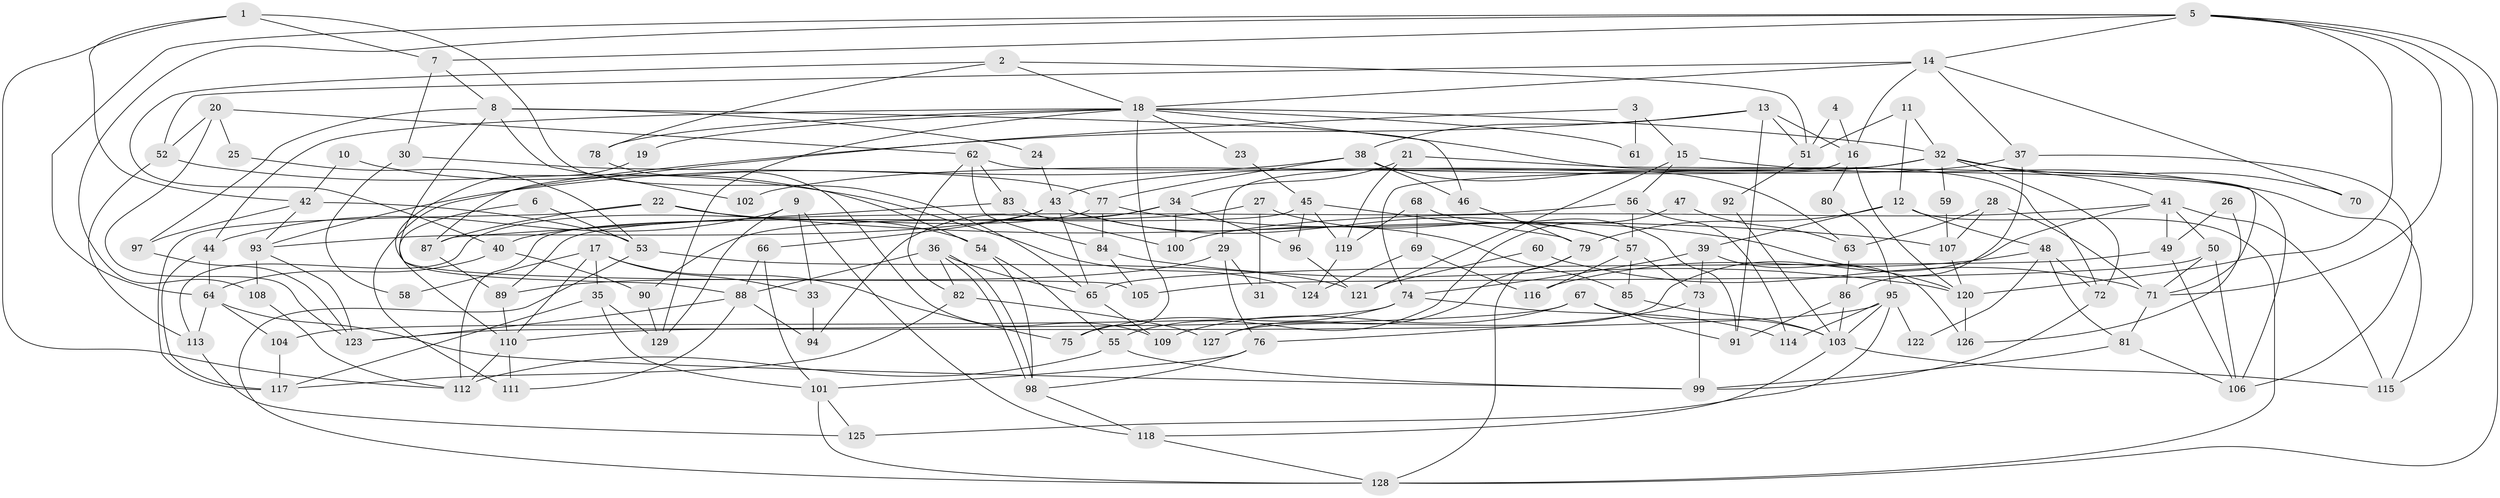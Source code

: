 // coarse degree distribution, {7: 0.12643678160919541, 4: 0.1839080459770115, 3: 0.1839080459770115, 9: 0.022988505747126436, 2: 0.10344827586206896, 5: 0.1839080459770115, 6: 0.09195402298850575, 8: 0.09195402298850575, 11: 0.011494252873563218}
// Generated by graph-tools (version 1.1) at 2025/41/03/06/25 10:41:52]
// undirected, 129 vertices, 258 edges
graph export_dot {
graph [start="1"]
  node [color=gray90,style=filled];
  1;
  2;
  3;
  4;
  5;
  6;
  7;
  8;
  9;
  10;
  11;
  12;
  13;
  14;
  15;
  16;
  17;
  18;
  19;
  20;
  21;
  22;
  23;
  24;
  25;
  26;
  27;
  28;
  29;
  30;
  31;
  32;
  33;
  34;
  35;
  36;
  37;
  38;
  39;
  40;
  41;
  42;
  43;
  44;
  45;
  46;
  47;
  48;
  49;
  50;
  51;
  52;
  53;
  54;
  55;
  56;
  57;
  58;
  59;
  60;
  61;
  62;
  63;
  64;
  65;
  66;
  67;
  68;
  69;
  70;
  71;
  72;
  73;
  74;
  75;
  76;
  77;
  78;
  79;
  80;
  81;
  82;
  83;
  84;
  85;
  86;
  87;
  88;
  89;
  90;
  91;
  92;
  93;
  94;
  95;
  96;
  97;
  98;
  99;
  100;
  101;
  102;
  103;
  104;
  105;
  106;
  107;
  108;
  109;
  110;
  111;
  112;
  113;
  114;
  115;
  116;
  117;
  118;
  119;
  120;
  121;
  122;
  123;
  124;
  125;
  126;
  127;
  128;
  129;
  1 -- 7;
  1 -- 65;
  1 -- 42;
  1 -- 112;
  2 -- 18;
  2 -- 78;
  2 -- 40;
  2 -- 51;
  3 -- 87;
  3 -- 15;
  3 -- 61;
  4 -- 51;
  4 -- 16;
  5 -- 64;
  5 -- 108;
  5 -- 7;
  5 -- 14;
  5 -- 71;
  5 -- 115;
  5 -- 120;
  5 -- 128;
  6 -- 110;
  6 -- 53;
  7 -- 8;
  7 -- 30;
  8 -- 97;
  8 -- 105;
  8 -- 24;
  8 -- 46;
  8 -- 102;
  9 -- 118;
  9 -- 44;
  9 -- 33;
  9 -- 129;
  10 -- 54;
  10 -- 42;
  11 -- 12;
  11 -- 32;
  11 -- 51;
  12 -- 128;
  12 -- 39;
  12 -- 48;
  12 -- 79;
  13 -- 38;
  13 -- 51;
  13 -- 16;
  13 -- 91;
  13 -- 111;
  14 -- 37;
  14 -- 16;
  14 -- 18;
  14 -- 52;
  14 -- 70;
  15 -- 121;
  15 -- 56;
  15 -- 115;
  16 -- 29;
  16 -- 80;
  16 -- 120;
  17 -- 33;
  17 -- 110;
  17 -- 35;
  17 -- 58;
  17 -- 75;
  18 -- 32;
  18 -- 19;
  18 -- 23;
  18 -- 44;
  18 -- 61;
  18 -- 72;
  18 -- 75;
  18 -- 78;
  18 -- 129;
  19 -- 88;
  20 -- 123;
  20 -- 62;
  20 -- 25;
  20 -- 52;
  21 -- 119;
  21 -- 71;
  21 -- 34;
  22 -- 54;
  22 -- 117;
  22 -- 87;
  22 -- 107;
  23 -- 45;
  24 -- 43;
  25 -- 53;
  26 -- 126;
  26 -- 49;
  27 -- 57;
  27 -- 40;
  27 -- 31;
  28 -- 71;
  28 -- 107;
  28 -- 63;
  29 -- 76;
  29 -- 31;
  29 -- 89;
  30 -- 77;
  30 -- 58;
  32 -- 72;
  32 -- 41;
  32 -- 59;
  32 -- 70;
  32 -- 74;
  32 -- 102;
  33 -- 94;
  34 -- 90;
  34 -- 94;
  34 -- 96;
  34 -- 100;
  35 -- 129;
  35 -- 101;
  35 -- 117;
  36 -- 88;
  36 -- 98;
  36 -- 98;
  36 -- 65;
  36 -- 82;
  37 -- 86;
  37 -- 43;
  37 -- 106;
  38 -- 46;
  38 -- 77;
  38 -- 63;
  38 -- 93;
  39 -- 73;
  39 -- 74;
  39 -- 126;
  40 -- 64;
  40 -- 90;
  41 -- 127;
  41 -- 115;
  41 -- 49;
  41 -- 50;
  41 -- 100;
  42 -- 93;
  42 -- 53;
  42 -- 97;
  43 -- 65;
  43 -- 57;
  43 -- 66;
  43 -- 85;
  43 -- 93;
  44 -- 117;
  44 -- 64;
  45 -- 79;
  45 -- 112;
  45 -- 96;
  45 -- 119;
  46 -- 79;
  47 -- 63;
  47 -- 55;
  48 -- 72;
  48 -- 81;
  48 -- 116;
  48 -- 122;
  49 -- 106;
  49 -- 65;
  50 -- 106;
  50 -- 71;
  50 -- 105;
  51 -- 92;
  52 -- 113;
  52 -- 124;
  53 -- 128;
  53 -- 121;
  54 -- 98;
  54 -- 55;
  55 -- 99;
  55 -- 112;
  56 -- 89;
  56 -- 114;
  56 -- 57;
  57 -- 85;
  57 -- 73;
  57 -- 116;
  59 -- 107;
  60 -- 121;
  60 -- 71;
  62 -- 84;
  62 -- 106;
  62 -- 82;
  62 -- 83;
  63 -- 86;
  64 -- 104;
  64 -- 99;
  64 -- 113;
  65 -- 109;
  66 -- 88;
  66 -- 101;
  67 -- 91;
  67 -- 103;
  67 -- 109;
  67 -- 110;
  68 -- 69;
  68 -- 91;
  68 -- 119;
  69 -- 116;
  69 -- 124;
  71 -- 81;
  72 -- 99;
  73 -- 99;
  73 -- 76;
  74 -- 75;
  74 -- 104;
  74 -- 114;
  76 -- 101;
  76 -- 98;
  77 -- 113;
  77 -- 120;
  77 -- 84;
  78 -- 109;
  79 -- 128;
  79 -- 127;
  80 -- 95;
  81 -- 99;
  81 -- 106;
  82 -- 117;
  82 -- 127;
  83 -- 100;
  83 -- 87;
  84 -- 120;
  84 -- 105;
  85 -- 103;
  86 -- 103;
  86 -- 91;
  87 -- 89;
  88 -- 111;
  88 -- 123;
  88 -- 94;
  89 -- 110;
  90 -- 129;
  92 -- 103;
  93 -- 108;
  93 -- 123;
  95 -- 103;
  95 -- 125;
  95 -- 114;
  95 -- 122;
  95 -- 123;
  96 -- 121;
  97 -- 123;
  98 -- 118;
  101 -- 125;
  101 -- 128;
  103 -- 115;
  103 -- 118;
  104 -- 117;
  107 -- 120;
  108 -- 112;
  110 -- 111;
  110 -- 112;
  113 -- 125;
  118 -- 128;
  119 -- 124;
  120 -- 126;
}

